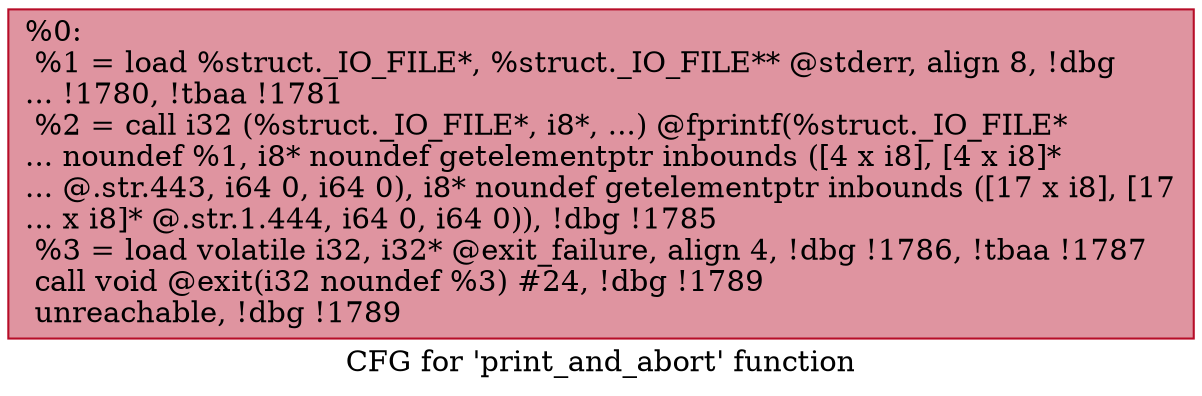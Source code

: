 digraph "CFG for 'print_and_abort' function" {
	label="CFG for 'print_and_abort' function";

	Node0x290f8d0 [shape=record,color="#b70d28ff", style=filled, fillcolor="#b70d2870",label="{%0:\l  %1 = load %struct._IO_FILE*, %struct._IO_FILE** @stderr, align 8, !dbg\l... !1780, !tbaa !1781\l  %2 = call i32 (%struct._IO_FILE*, i8*, ...) @fprintf(%struct._IO_FILE*\l... noundef %1, i8* noundef getelementptr inbounds ([4 x i8], [4 x i8]*\l... @.str.443, i64 0, i64 0), i8* noundef getelementptr inbounds ([17 x i8], [17\l... x i8]* @.str.1.444, i64 0, i64 0)), !dbg !1785\l  %3 = load volatile i32, i32* @exit_failure, align 4, !dbg !1786, !tbaa !1787\l  call void @exit(i32 noundef %3) #24, !dbg !1789\l  unreachable, !dbg !1789\l}"];
}
